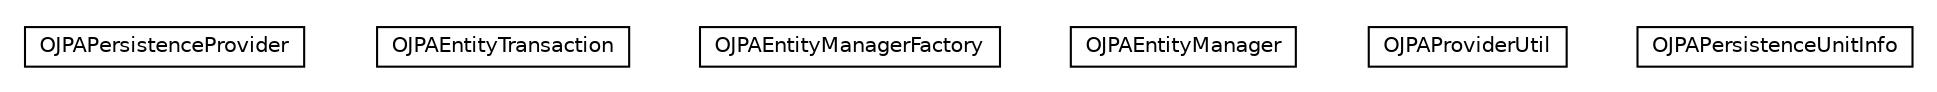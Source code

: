 #!/usr/local/bin/dot
#
# Class diagram 
# Generated by UMLGraph version R5_6-24-gf6e263 (http://www.umlgraph.org/)
#

digraph G {
	edge [fontname="Helvetica",fontsize=10,labelfontname="Helvetica",labelfontsize=10];
	node [fontname="Helvetica",fontsize=10,shape=plaintext];
	nodesep=0.25;
	ranksep=0.5;
	// com.orientechnologies.orient.object.jpa.OJPAPersistenceProvider
	c296114 [label=<<table title="com.orientechnologies.orient.object.jpa.OJPAPersistenceProvider" border="0" cellborder="1" cellspacing="0" cellpadding="2" port="p" href="./OJPAPersistenceProvider.html">
		<tr><td><table border="0" cellspacing="0" cellpadding="1">
<tr><td align="center" balign="center"> OJPAPersistenceProvider </td></tr>
		</table></td></tr>
		</table>>, URL="./OJPAPersistenceProvider.html", fontname="Helvetica", fontcolor="black", fontsize=10.0];
	// com.orientechnologies.orient.object.jpa.OJPAEntityTransaction
	c296115 [label=<<table title="com.orientechnologies.orient.object.jpa.OJPAEntityTransaction" border="0" cellborder="1" cellspacing="0" cellpadding="2" port="p" href="./OJPAEntityTransaction.html">
		<tr><td><table border="0" cellspacing="0" cellpadding="1">
<tr><td align="center" balign="center"> OJPAEntityTransaction </td></tr>
		</table></td></tr>
		</table>>, URL="./OJPAEntityTransaction.html", fontname="Helvetica", fontcolor="black", fontsize=10.0];
	// com.orientechnologies.orient.object.jpa.OJPAEntityManagerFactory
	c296116 [label=<<table title="com.orientechnologies.orient.object.jpa.OJPAEntityManagerFactory" border="0" cellborder="1" cellspacing="0" cellpadding="2" port="p" href="./OJPAEntityManagerFactory.html">
		<tr><td><table border="0" cellspacing="0" cellpadding="1">
<tr><td align="center" balign="center"> OJPAEntityManagerFactory </td></tr>
		</table></td></tr>
		</table>>, URL="./OJPAEntityManagerFactory.html", fontname="Helvetica", fontcolor="black", fontsize=10.0];
	// com.orientechnologies.orient.object.jpa.OJPAEntityManager
	c296117 [label=<<table title="com.orientechnologies.orient.object.jpa.OJPAEntityManager" border="0" cellborder="1" cellspacing="0" cellpadding="2" port="p" href="./OJPAEntityManager.html">
		<tr><td><table border="0" cellspacing="0" cellpadding="1">
<tr><td align="center" balign="center"> OJPAEntityManager </td></tr>
		</table></td></tr>
		</table>>, URL="./OJPAEntityManager.html", fontname="Helvetica", fontcolor="black", fontsize=10.0];
	// com.orientechnologies.orient.object.jpa.OJPAProviderUtil
	c296118 [label=<<table title="com.orientechnologies.orient.object.jpa.OJPAProviderUtil" border="0" cellborder="1" cellspacing="0" cellpadding="2" port="p" href="./OJPAProviderUtil.html">
		<tr><td><table border="0" cellspacing="0" cellpadding="1">
<tr><td align="center" balign="center"> OJPAProviderUtil </td></tr>
		</table></td></tr>
		</table>>, URL="./OJPAProviderUtil.html", fontname="Helvetica", fontcolor="black", fontsize=10.0];
	// com.orientechnologies.orient.object.jpa.OJPAPersistenceUnitInfo
	c296119 [label=<<table title="com.orientechnologies.orient.object.jpa.OJPAPersistenceUnitInfo" border="0" cellborder="1" cellspacing="0" cellpadding="2" port="p" href="./OJPAPersistenceUnitInfo.html">
		<tr><td><table border="0" cellspacing="0" cellpadding="1">
<tr><td align="center" balign="center"> OJPAPersistenceUnitInfo </td></tr>
		</table></td></tr>
		</table>>, URL="./OJPAPersistenceUnitInfo.html", fontname="Helvetica", fontcolor="black", fontsize=10.0];
}

